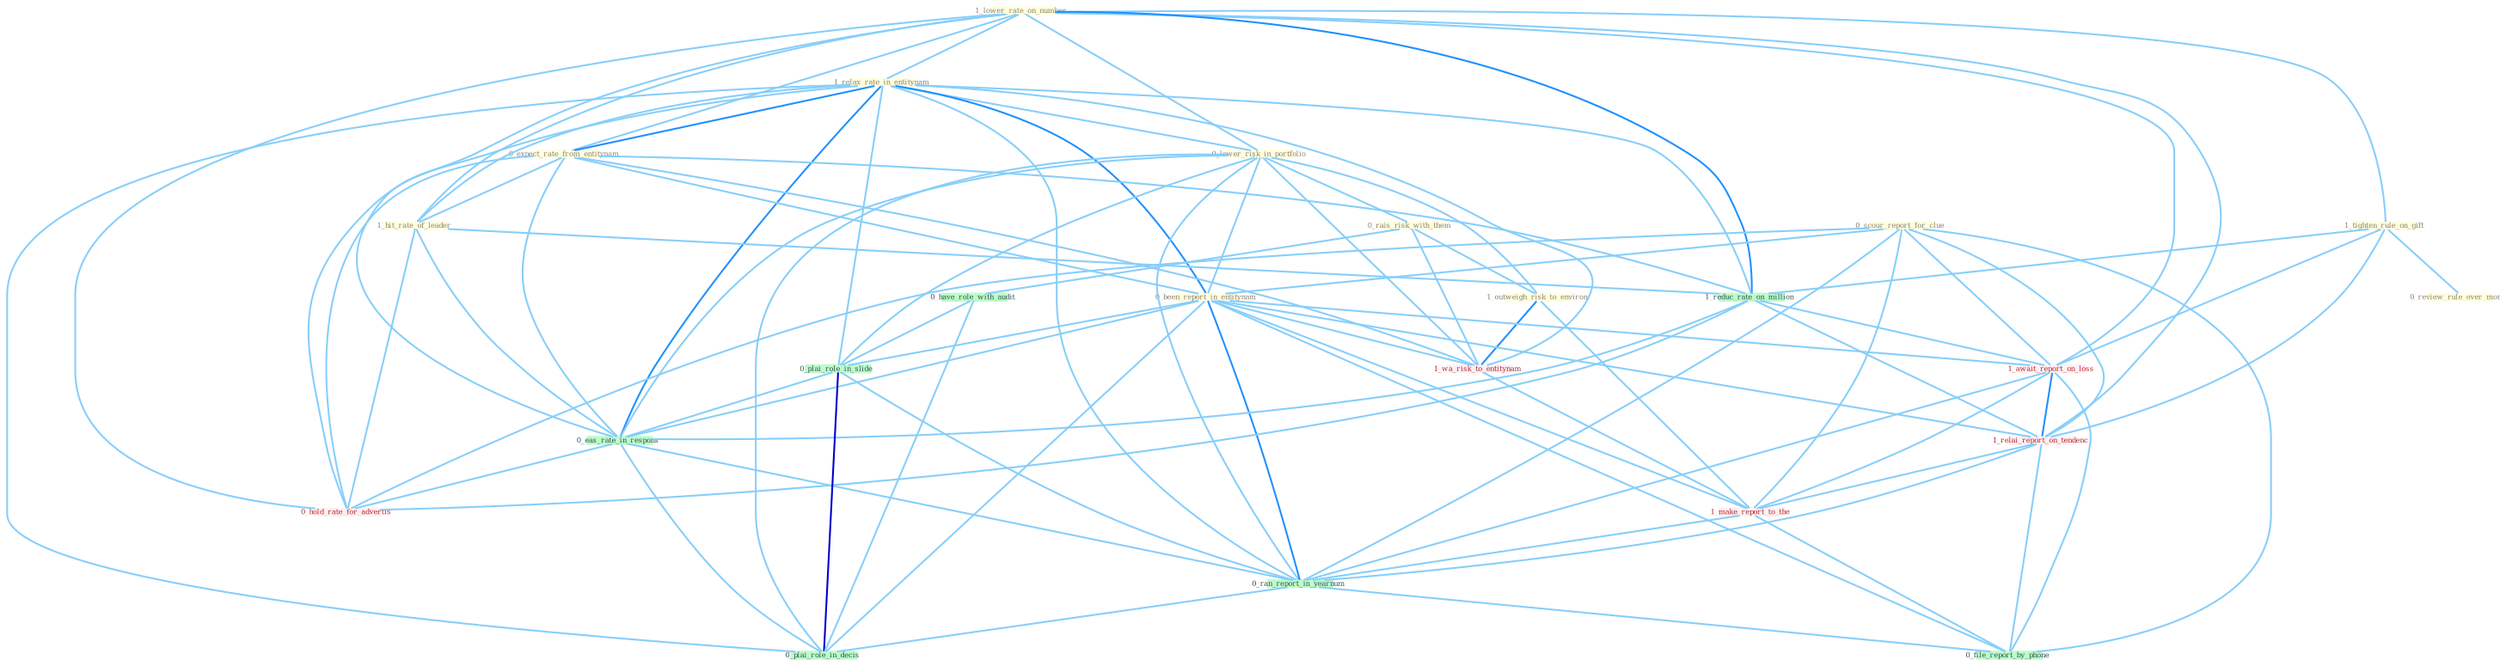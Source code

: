 Graph G{ 
    node
    [shape=polygon,style=filled,width=.5,height=.06,color="#BDFCC9",fixedsize=true,fontsize=4,
    fontcolor="#2f4f4f"];
    {node
    [color="#ffffe0", fontcolor="#8b7d6b"] "1_lower_rate_on_number " "1_relax_rate_in_entitynam " "0_lower_risk_in_portfolio " "1_tighten_rule_on_gift " "0_expect_rate_from_entitynam " "1_hit_rate_of_leader " "0_scour_report_for_clue " "0_rais_risk_with_them " "0_review_rule_over_month " "1_outweigh_risk_to_environ " "0_been_report_in_entitynam "}
{node [color="#fff0f5", fontcolor="#b22222"] "1_wa_risk_to_entitynam " "1_await_report_on_loss " "1_relai_report_on_tendenc " "1_make_report_to_the " "0_hold_rate_for_advertis "}
edge [color="#B0E2FF"];

	"1_lower_rate_on_number " -- "1_relax_rate_in_entitynam " [w="1", color="#87cefa" ];
	"1_lower_rate_on_number " -- "0_lower_risk_in_portfolio " [w="1", color="#87cefa" ];
	"1_lower_rate_on_number " -- "1_tighten_rule_on_gift " [w="1", color="#87cefa" ];
	"1_lower_rate_on_number " -- "0_expect_rate_from_entitynam " [w="1", color="#87cefa" ];
	"1_lower_rate_on_number " -- "1_hit_rate_of_leader " [w="1", color="#87cefa" ];
	"1_lower_rate_on_number " -- "1_reduc_rate_on_million " [w="2", color="#1e90ff" , len=0.8];
	"1_lower_rate_on_number " -- "1_await_report_on_loss " [w="1", color="#87cefa" ];
	"1_lower_rate_on_number " -- "1_relai_report_on_tendenc " [w="1", color="#87cefa" ];
	"1_lower_rate_on_number " -- "0_eas_rate_in_respons " [w="1", color="#87cefa" ];
	"1_lower_rate_on_number " -- "0_hold_rate_for_advertis " [w="1", color="#87cefa" ];
	"1_relax_rate_in_entitynam " -- "0_lower_risk_in_portfolio " [w="1", color="#87cefa" ];
	"1_relax_rate_in_entitynam " -- "0_expect_rate_from_entitynam " [w="2", color="#1e90ff" , len=0.8];
	"1_relax_rate_in_entitynam " -- "1_hit_rate_of_leader " [w="1", color="#87cefa" ];
	"1_relax_rate_in_entitynam " -- "0_been_report_in_entitynam " [w="2", color="#1e90ff" , len=0.8];
	"1_relax_rate_in_entitynam " -- "1_wa_risk_to_entitynam " [w="1", color="#87cefa" ];
	"1_relax_rate_in_entitynam " -- "1_reduc_rate_on_million " [w="1", color="#87cefa" ];
	"1_relax_rate_in_entitynam " -- "0_plai_role_in_slide " [w="1", color="#87cefa" ];
	"1_relax_rate_in_entitynam " -- "0_eas_rate_in_respons " [w="2", color="#1e90ff" , len=0.8];
	"1_relax_rate_in_entitynam " -- "0_ran_report_in_yearnum " [w="1", color="#87cefa" ];
	"1_relax_rate_in_entitynam " -- "0_plai_role_in_decis " [w="1", color="#87cefa" ];
	"1_relax_rate_in_entitynam " -- "0_hold_rate_for_advertis " [w="1", color="#87cefa" ];
	"0_lower_risk_in_portfolio " -- "0_rais_risk_with_them " [w="1", color="#87cefa" ];
	"0_lower_risk_in_portfolio " -- "1_outweigh_risk_to_environ " [w="1", color="#87cefa" ];
	"0_lower_risk_in_portfolio " -- "0_been_report_in_entitynam " [w="1", color="#87cefa" ];
	"0_lower_risk_in_portfolio " -- "1_wa_risk_to_entitynam " [w="1", color="#87cefa" ];
	"0_lower_risk_in_portfolio " -- "0_plai_role_in_slide " [w="1", color="#87cefa" ];
	"0_lower_risk_in_portfolio " -- "0_eas_rate_in_respons " [w="1", color="#87cefa" ];
	"0_lower_risk_in_portfolio " -- "0_ran_report_in_yearnum " [w="1", color="#87cefa" ];
	"0_lower_risk_in_portfolio " -- "0_plai_role_in_decis " [w="1", color="#87cefa" ];
	"1_tighten_rule_on_gift " -- "0_review_rule_over_month " [w="1", color="#87cefa" ];
	"1_tighten_rule_on_gift " -- "1_reduc_rate_on_million " [w="1", color="#87cefa" ];
	"1_tighten_rule_on_gift " -- "1_await_report_on_loss " [w="1", color="#87cefa" ];
	"1_tighten_rule_on_gift " -- "1_relai_report_on_tendenc " [w="1", color="#87cefa" ];
	"0_expect_rate_from_entitynam " -- "1_hit_rate_of_leader " [w="1", color="#87cefa" ];
	"0_expect_rate_from_entitynam " -- "0_been_report_in_entitynam " [w="1", color="#87cefa" ];
	"0_expect_rate_from_entitynam " -- "1_wa_risk_to_entitynam " [w="1", color="#87cefa" ];
	"0_expect_rate_from_entitynam " -- "1_reduc_rate_on_million " [w="1", color="#87cefa" ];
	"0_expect_rate_from_entitynam " -- "0_eas_rate_in_respons " [w="1", color="#87cefa" ];
	"0_expect_rate_from_entitynam " -- "0_hold_rate_for_advertis " [w="1", color="#87cefa" ];
	"1_hit_rate_of_leader " -- "1_reduc_rate_on_million " [w="1", color="#87cefa" ];
	"1_hit_rate_of_leader " -- "0_eas_rate_in_respons " [w="1", color="#87cefa" ];
	"1_hit_rate_of_leader " -- "0_hold_rate_for_advertis " [w="1", color="#87cefa" ];
	"0_scour_report_for_clue " -- "0_been_report_in_entitynam " [w="1", color="#87cefa" ];
	"0_scour_report_for_clue " -- "1_await_report_on_loss " [w="1", color="#87cefa" ];
	"0_scour_report_for_clue " -- "1_relai_report_on_tendenc " [w="1", color="#87cefa" ];
	"0_scour_report_for_clue " -- "1_make_report_to_the " [w="1", color="#87cefa" ];
	"0_scour_report_for_clue " -- "0_ran_report_in_yearnum " [w="1", color="#87cefa" ];
	"0_scour_report_for_clue " -- "0_file_report_by_phone " [w="1", color="#87cefa" ];
	"0_scour_report_for_clue " -- "0_hold_rate_for_advertis " [w="1", color="#87cefa" ];
	"0_rais_risk_with_them " -- "1_outweigh_risk_to_environ " [w="1", color="#87cefa" ];
	"0_rais_risk_with_them " -- "1_wa_risk_to_entitynam " [w="1", color="#87cefa" ];
	"0_rais_risk_with_them " -- "0_have_role_with_audit " [w="1", color="#87cefa" ];
	"1_outweigh_risk_to_environ " -- "1_wa_risk_to_entitynam " [w="2", color="#1e90ff" , len=0.8];
	"1_outweigh_risk_to_environ " -- "1_make_report_to_the " [w="1", color="#87cefa" ];
	"0_been_report_in_entitynam " -- "1_wa_risk_to_entitynam " [w="1", color="#87cefa" ];
	"0_been_report_in_entitynam " -- "1_await_report_on_loss " [w="1", color="#87cefa" ];
	"0_been_report_in_entitynam " -- "1_relai_report_on_tendenc " [w="1", color="#87cefa" ];
	"0_been_report_in_entitynam " -- "0_plai_role_in_slide " [w="1", color="#87cefa" ];
	"0_been_report_in_entitynam " -- "1_make_report_to_the " [w="1", color="#87cefa" ];
	"0_been_report_in_entitynam " -- "0_eas_rate_in_respons " [w="1", color="#87cefa" ];
	"0_been_report_in_entitynam " -- "0_ran_report_in_yearnum " [w="2", color="#1e90ff" , len=0.8];
	"0_been_report_in_entitynam " -- "0_file_report_by_phone " [w="1", color="#87cefa" ];
	"0_been_report_in_entitynam " -- "0_plai_role_in_decis " [w="1", color="#87cefa" ];
	"1_wa_risk_to_entitynam " -- "1_make_report_to_the " [w="1", color="#87cefa" ];
	"0_have_role_with_audit " -- "0_plai_role_in_slide " [w="1", color="#87cefa" ];
	"0_have_role_with_audit " -- "0_plai_role_in_decis " [w="1", color="#87cefa" ];
	"1_reduc_rate_on_million " -- "1_await_report_on_loss " [w="1", color="#87cefa" ];
	"1_reduc_rate_on_million " -- "1_relai_report_on_tendenc " [w="1", color="#87cefa" ];
	"1_reduc_rate_on_million " -- "0_eas_rate_in_respons " [w="1", color="#87cefa" ];
	"1_reduc_rate_on_million " -- "0_hold_rate_for_advertis " [w="1", color="#87cefa" ];
	"1_await_report_on_loss " -- "1_relai_report_on_tendenc " [w="2", color="#1e90ff" , len=0.8];
	"1_await_report_on_loss " -- "1_make_report_to_the " [w="1", color="#87cefa" ];
	"1_await_report_on_loss " -- "0_ran_report_in_yearnum " [w="1", color="#87cefa" ];
	"1_await_report_on_loss " -- "0_file_report_by_phone " [w="1", color="#87cefa" ];
	"1_relai_report_on_tendenc " -- "1_make_report_to_the " [w="1", color="#87cefa" ];
	"1_relai_report_on_tendenc " -- "0_ran_report_in_yearnum " [w="1", color="#87cefa" ];
	"1_relai_report_on_tendenc " -- "0_file_report_by_phone " [w="1", color="#87cefa" ];
	"0_plai_role_in_slide " -- "0_eas_rate_in_respons " [w="1", color="#87cefa" ];
	"0_plai_role_in_slide " -- "0_ran_report_in_yearnum " [w="1", color="#87cefa" ];
	"0_plai_role_in_slide " -- "0_plai_role_in_decis " [w="3", color="#0000cd" , len=0.6];
	"1_make_report_to_the " -- "0_ran_report_in_yearnum " [w="1", color="#87cefa" ];
	"1_make_report_to_the " -- "0_file_report_by_phone " [w="1", color="#87cefa" ];
	"0_eas_rate_in_respons " -- "0_ran_report_in_yearnum " [w="1", color="#87cefa" ];
	"0_eas_rate_in_respons " -- "0_plai_role_in_decis " [w="1", color="#87cefa" ];
	"0_eas_rate_in_respons " -- "0_hold_rate_for_advertis " [w="1", color="#87cefa" ];
	"0_ran_report_in_yearnum " -- "0_file_report_by_phone " [w="1", color="#87cefa" ];
	"0_ran_report_in_yearnum " -- "0_plai_role_in_decis " [w="1", color="#87cefa" ];
}